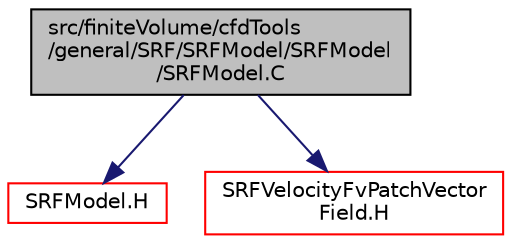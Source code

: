 digraph "src/finiteVolume/cfdTools/general/SRF/SRFModel/SRFModel/SRFModel.C"
{
  bgcolor="transparent";
  edge [fontname="Helvetica",fontsize="10",labelfontname="Helvetica",labelfontsize="10"];
  node [fontname="Helvetica",fontsize="10",shape=record];
  Node1 [label="src/finiteVolume/cfdTools\l/general/SRF/SRFModel/SRFModel\l/SRFModel.C",height=0.2,width=0.4,color="black", fillcolor="grey75", style="filled", fontcolor="black"];
  Node1 -> Node2 [color="midnightblue",fontsize="10",style="solid",fontname="Helvetica"];
  Node2 [label="SRFModel.H",height=0.2,width=0.4,color="red",URL="$a05252.html"];
  Node1 -> Node3 [color="midnightblue",fontsize="10",style="solid",fontname="Helvetica"];
  Node3 [label="SRFVelocityFvPatchVector\lField.H",height=0.2,width=0.4,color="red",URL="$a05246.html"];
}

